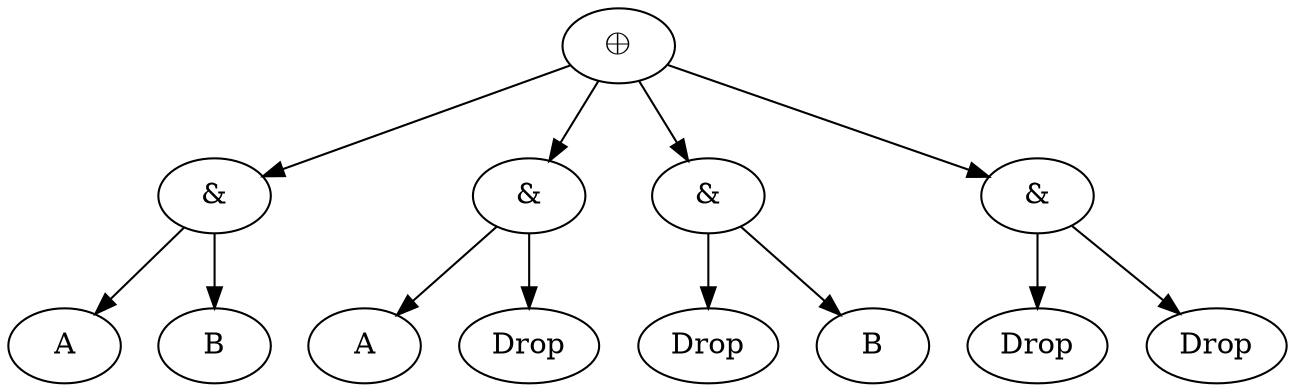 digraph {
    n1 -> n2
    n1 -> n3
    n1 -> n4
    n1 -> n5
    n2 -> n6
    n2 -> n7
    n3 -> n8
    n3 -> n9
    n4 -> n10
    n4 -> n11
    n5 -> n12
    n5 -> n13

    n1[label="⨁"]
    n2[label="&"]
    n3[label="&"]
    n4[label="&"]
    n5[label="&"]
    n6[label="A"]
    n7[label="B"]
    n8[label="A"]
    n9[label="Drop"]
    n10[label="Drop"]
    n11[label="B"]
    n12[label="Drop"]
    n13[label="Drop"]
}



